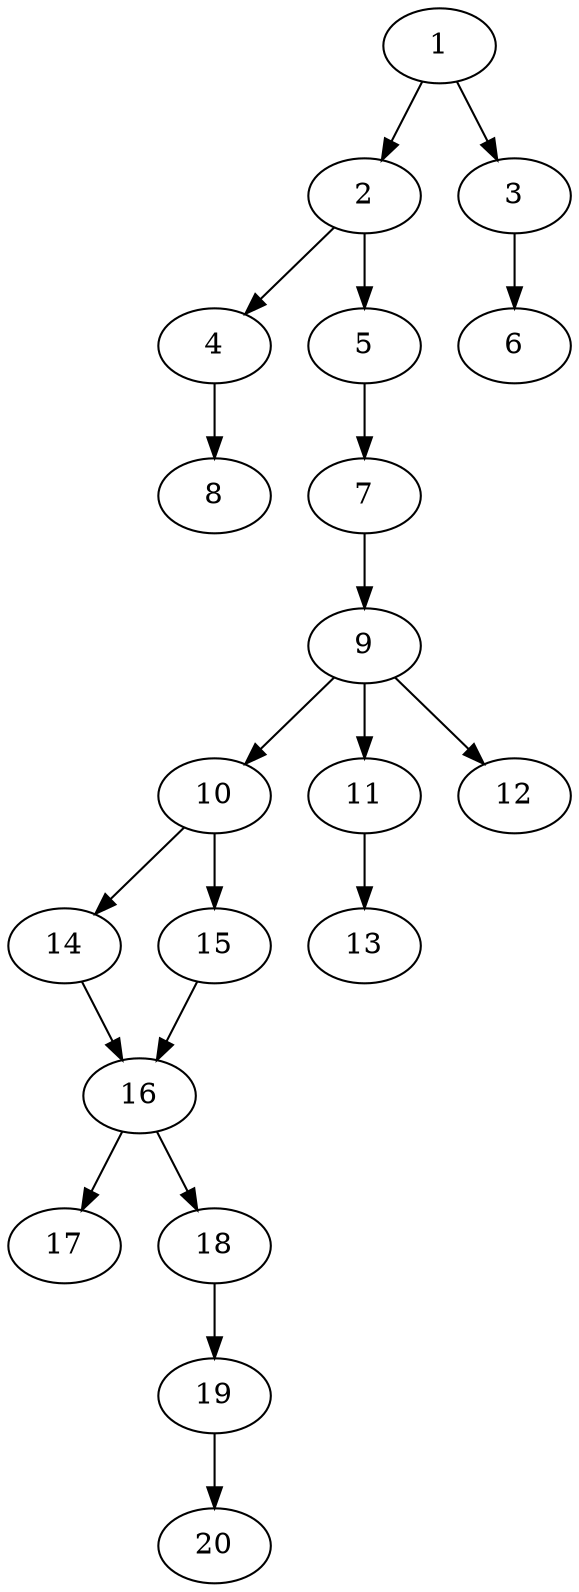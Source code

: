 // DAG automatically generated by daggen at Sat Jul 27 15:35:20 2019
// ./daggen --dot -n 20 --ccr 0.4 --fat 0.4 --regular 0.5 --density 0.5 --mindata 5242880 --maxdata 52428800 
digraph G {
  1 [size="68234240", alpha="0.18", expect_size="27293696"] 
  1 -> 2 [size ="27293696"]
  1 -> 3 [size ="27293696"]
  2 [size="66296320", alpha="0.07", expect_size="26518528"] 
  2 -> 4 [size ="26518528"]
  2 -> 5 [size ="26518528"]
  3 [size="96468480", alpha="0.08", expect_size="38587392"] 
  3 -> 6 [size ="38587392"]
  4 [size="118679040", alpha="0.14", expect_size="47471616"] 
  4 -> 8 [size ="47471616"]
  5 [size="77703680", alpha="0.16", expect_size="31081472"] 
  5 -> 7 [size ="31081472"]
  6 [size="128384000", alpha="0.03", expect_size="51353600"] 
  7 [size="54474240", alpha="0.03", expect_size="21789696"] 
  7 -> 9 [size ="21789696"]
  8 [size="78886400", alpha="0.13", expect_size="31554560"] 
  9 [size="85332480", alpha="0.08", expect_size="34132992"] 
  9 -> 10 [size ="34132992"]
  9 -> 11 [size ="34132992"]
  9 -> 12 [size ="34132992"]
  10 [size="99274240", alpha="0.10", expect_size="39709696"] 
  10 -> 14 [size ="39709696"]
  10 -> 15 [size ="39709696"]
  11 [size="66836480", alpha="0.04", expect_size="26734592"] 
  11 -> 13 [size ="26734592"]
  12 [size="53112320", alpha="0.02", expect_size="21244928"] 
  13 [size="94336000", alpha="0.11", expect_size="37734400"] 
  14 [size="24552960", alpha="0.01", expect_size="9821184"] 
  14 -> 16 [size ="9821184"]
  15 [size="109959680", alpha="0.06", expect_size="43983872"] 
  15 -> 16 [size ="43983872"]
  16 [size="83722240", alpha="0.10", expect_size="33488896"] 
  16 -> 17 [size ="33488896"]
  16 -> 18 [size ="33488896"]
  17 [size="98682880", alpha="0.09", expect_size="39473152"] 
  18 [size="118760960", alpha="0.00", expect_size="47504384"] 
  18 -> 19 [size ="47504384"]
  19 [size="79109120", alpha="0.02", expect_size="31643648"] 
  19 -> 20 [size ="31643648"]
  20 [size="127157760", alpha="0.14", expect_size="50863104"] 
}
